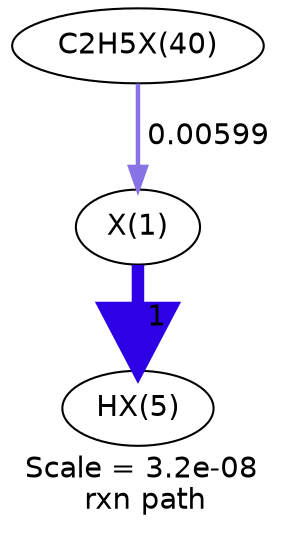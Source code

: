 digraph reaction_paths {
center=1;
s31 -> s32[fontname="Helvetica", style="setlinewidth(6)", arrowsize=3, color="0.7, 1.5, 0.9"
, label=" 1"];
s35 -> s31[fontname="Helvetica", style="setlinewidth(2.14)", arrowsize=1.07, color="0.7, 0.506, 0.9"
, label=" 0.00599"];
s31 [ fontname="Helvetica", label="X(1)"];
s32 [ fontname="Helvetica", label="HX(5)"];
s35 [ fontname="Helvetica", label="C2H5X(40)"];
 label = "Scale = 3.2e-08\l rxn path";
 fontname = "Helvetica";
}
